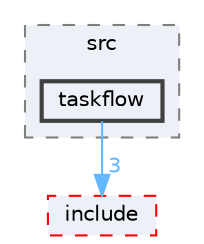digraph "tesseract_task_composer/src/taskflow"
{
 // LATEX_PDF_SIZE
  bgcolor="transparent";
  edge [fontname=Helvetica,fontsize=10,labelfontname=Helvetica,labelfontsize=10];
  node [fontname=Helvetica,fontsize=10,shape=box,height=0.2,width=0.4];
  compound=true
  subgraph clusterdir_add73e4e8a44cf1cb311a5582a68d0ce {
    graph [ bgcolor="#edf0f7", pencolor="grey50", label="src", fontname=Helvetica,fontsize=10 style="filled,dashed", URL="dir_add73e4e8a44cf1cb311a5582a68d0ce.html",tooltip=""]
  dir_8b4cc939a621ffea11a44417b0a4b186 [label="taskflow", fillcolor="#edf0f7", color="grey25", style="filled,bold", URL="dir_8b4cc939a621ffea11a44417b0a4b186.html",tooltip=""];
  }
  dir_ff05f754d9f00523f9dfe00daec97662 [label="include", fillcolor="#edf0f7", color="red", style="filled,dashed", URL="dir_ff05f754d9f00523f9dfe00daec97662.html",tooltip=""];
  dir_8b4cc939a621ffea11a44417b0a4b186->dir_ff05f754d9f00523f9dfe00daec97662 [headlabel="3", labeldistance=1.5 headhref="dir_000047_000015.html" color="steelblue1" fontcolor="steelblue1"];
}
